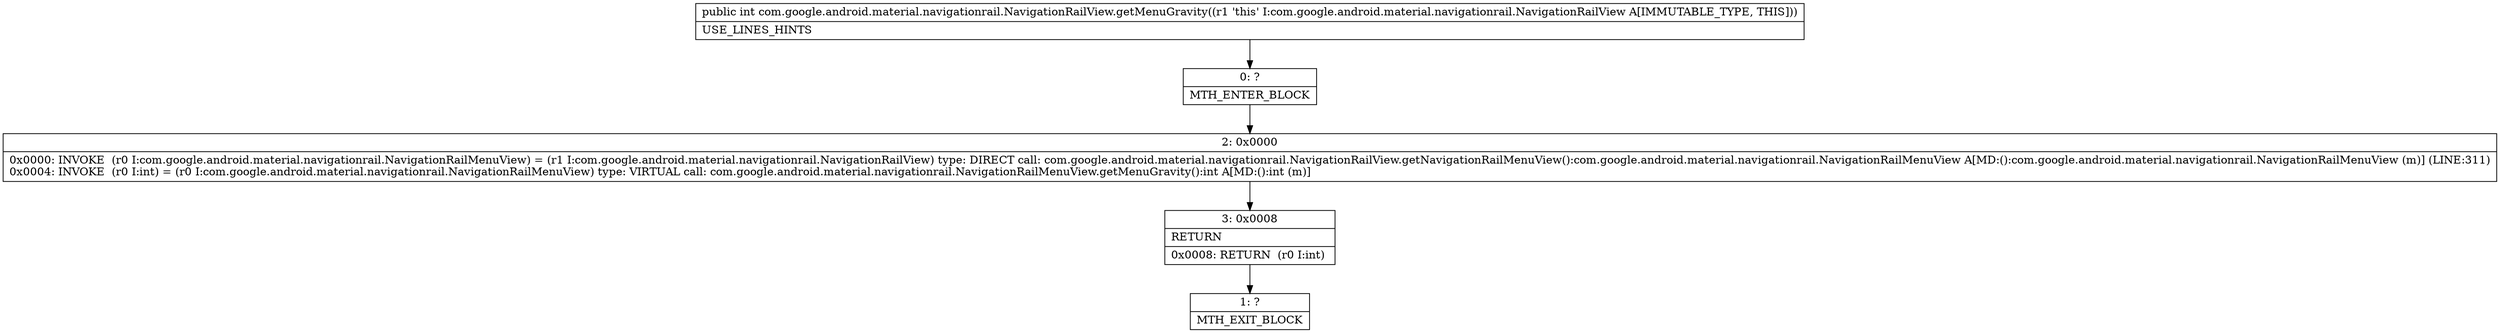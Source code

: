 digraph "CFG forcom.google.android.material.navigationrail.NavigationRailView.getMenuGravity()I" {
Node_0 [shape=record,label="{0\:\ ?|MTH_ENTER_BLOCK\l}"];
Node_2 [shape=record,label="{2\:\ 0x0000|0x0000: INVOKE  (r0 I:com.google.android.material.navigationrail.NavigationRailMenuView) = (r1 I:com.google.android.material.navigationrail.NavigationRailView) type: DIRECT call: com.google.android.material.navigationrail.NavigationRailView.getNavigationRailMenuView():com.google.android.material.navigationrail.NavigationRailMenuView A[MD:():com.google.android.material.navigationrail.NavigationRailMenuView (m)] (LINE:311)\l0x0004: INVOKE  (r0 I:int) = (r0 I:com.google.android.material.navigationrail.NavigationRailMenuView) type: VIRTUAL call: com.google.android.material.navigationrail.NavigationRailMenuView.getMenuGravity():int A[MD:():int (m)]\l}"];
Node_3 [shape=record,label="{3\:\ 0x0008|RETURN\l|0x0008: RETURN  (r0 I:int) \l}"];
Node_1 [shape=record,label="{1\:\ ?|MTH_EXIT_BLOCK\l}"];
MethodNode[shape=record,label="{public int com.google.android.material.navigationrail.NavigationRailView.getMenuGravity((r1 'this' I:com.google.android.material.navigationrail.NavigationRailView A[IMMUTABLE_TYPE, THIS]))  | USE_LINES_HINTS\l}"];
MethodNode -> Node_0;Node_0 -> Node_2;
Node_2 -> Node_3;
Node_3 -> Node_1;
}

